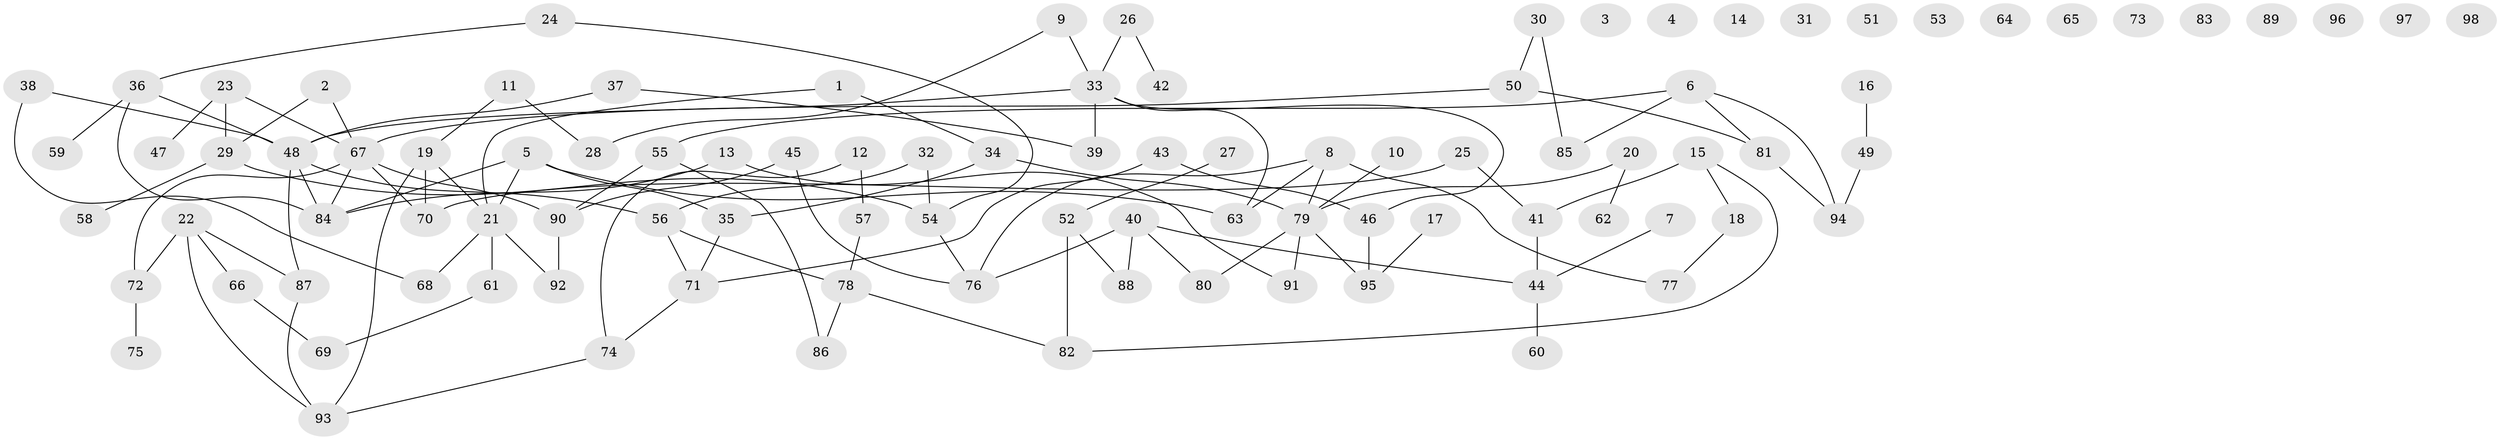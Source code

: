 // coarse degree distribution, {2: 0.3333333333333333, 3: 0.2, 5: 0.06666666666666667, 4: 0.13333333333333333, 1: 0.13333333333333333, 7: 0.022222222222222223, 8: 0.044444444444444446, 6: 0.044444444444444446, 9: 0.022222222222222223}
// Generated by graph-tools (version 1.1) at 2025/35/03/04/25 23:35:51]
// undirected, 98 vertices, 116 edges
graph export_dot {
  node [color=gray90,style=filled];
  1;
  2;
  3;
  4;
  5;
  6;
  7;
  8;
  9;
  10;
  11;
  12;
  13;
  14;
  15;
  16;
  17;
  18;
  19;
  20;
  21;
  22;
  23;
  24;
  25;
  26;
  27;
  28;
  29;
  30;
  31;
  32;
  33;
  34;
  35;
  36;
  37;
  38;
  39;
  40;
  41;
  42;
  43;
  44;
  45;
  46;
  47;
  48;
  49;
  50;
  51;
  52;
  53;
  54;
  55;
  56;
  57;
  58;
  59;
  60;
  61;
  62;
  63;
  64;
  65;
  66;
  67;
  68;
  69;
  70;
  71;
  72;
  73;
  74;
  75;
  76;
  77;
  78;
  79;
  80;
  81;
  82;
  83;
  84;
  85;
  86;
  87;
  88;
  89;
  90;
  91;
  92;
  93;
  94;
  95;
  96;
  97;
  98;
  1 -- 21;
  1 -- 34;
  2 -- 29;
  2 -- 67;
  5 -- 21;
  5 -- 35;
  5 -- 63;
  5 -- 84;
  6 -- 55;
  6 -- 81;
  6 -- 85;
  6 -- 94;
  7 -- 44;
  8 -- 63;
  8 -- 76;
  8 -- 77;
  8 -- 79;
  9 -- 28;
  9 -- 33;
  10 -- 79;
  11 -- 19;
  11 -- 28;
  12 -- 57;
  12 -- 74;
  13 -- 84;
  13 -- 91;
  15 -- 18;
  15 -- 41;
  15 -- 82;
  16 -- 49;
  17 -- 95;
  18 -- 77;
  19 -- 21;
  19 -- 70;
  19 -- 93;
  20 -- 62;
  20 -- 79;
  21 -- 61;
  21 -- 68;
  21 -- 92;
  22 -- 66;
  22 -- 72;
  22 -- 87;
  22 -- 93;
  23 -- 29;
  23 -- 47;
  23 -- 67;
  24 -- 36;
  24 -- 54;
  25 -- 41;
  25 -- 70;
  26 -- 33;
  26 -- 42;
  27 -- 52;
  29 -- 54;
  29 -- 58;
  30 -- 50;
  30 -- 85;
  32 -- 54;
  32 -- 56;
  33 -- 39;
  33 -- 46;
  33 -- 48;
  33 -- 63;
  34 -- 35;
  34 -- 79;
  35 -- 71;
  36 -- 48;
  36 -- 59;
  36 -- 84;
  37 -- 39;
  37 -- 48;
  38 -- 48;
  38 -- 68;
  40 -- 44;
  40 -- 76;
  40 -- 80;
  40 -- 88;
  41 -- 44;
  43 -- 46;
  43 -- 71;
  44 -- 60;
  45 -- 76;
  45 -- 90;
  46 -- 95;
  48 -- 56;
  48 -- 84;
  48 -- 87;
  49 -- 94;
  50 -- 67;
  50 -- 81;
  52 -- 82;
  52 -- 88;
  54 -- 76;
  55 -- 86;
  55 -- 90;
  56 -- 71;
  56 -- 78;
  57 -- 78;
  61 -- 69;
  66 -- 69;
  67 -- 70;
  67 -- 72;
  67 -- 84;
  67 -- 90;
  71 -- 74;
  72 -- 75;
  74 -- 93;
  78 -- 82;
  78 -- 86;
  79 -- 80;
  79 -- 91;
  79 -- 95;
  81 -- 94;
  87 -- 93;
  90 -- 92;
}
